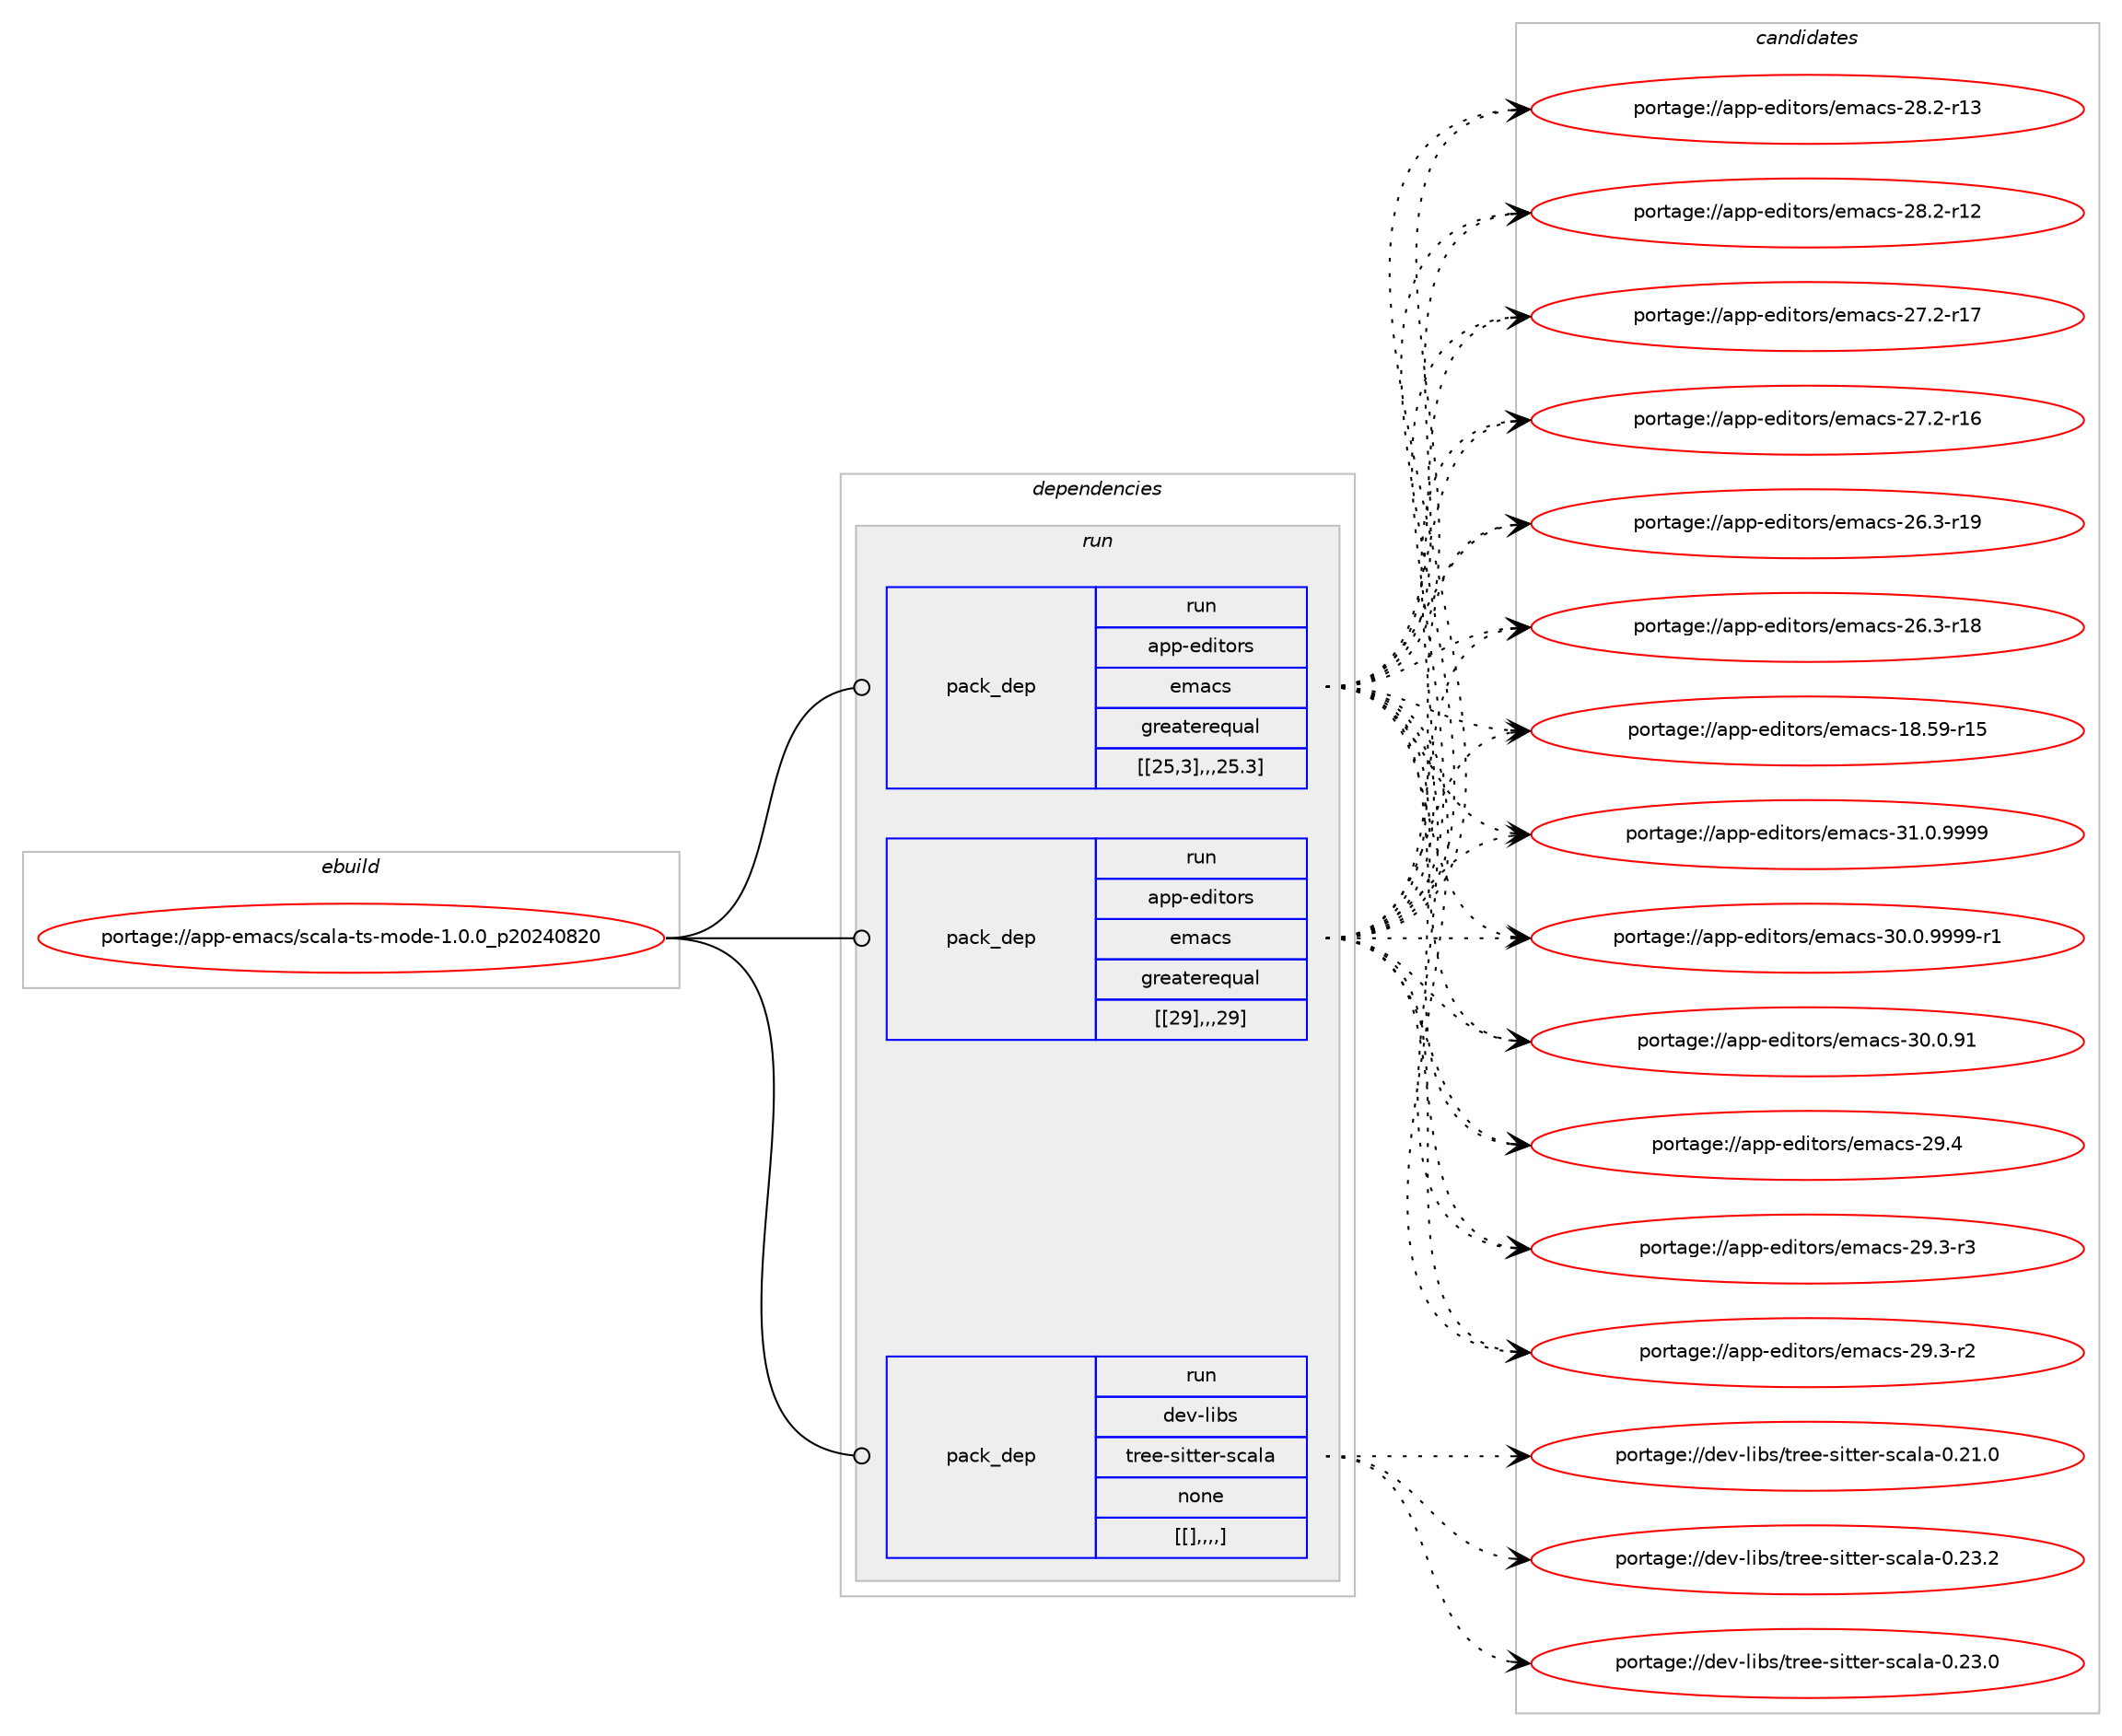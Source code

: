 digraph prolog {

# *************
# Graph options
# *************

newrank=true;
concentrate=true;
compound=true;
graph [rankdir=LR,fontname=Helvetica,fontsize=10,ranksep=1.5];#, ranksep=2.5, nodesep=0.2];
edge  [arrowhead=vee];
node  [fontname=Helvetica,fontsize=10];

# **********
# The ebuild
# **********

subgraph cluster_leftcol {
color=gray;
label=<<i>ebuild</i>>;
id [label="portage://app-emacs/scala-ts-mode-1.0.0_p20240820", color=red, width=4, href="../app-emacs/scala-ts-mode-1.0.0_p20240820.svg"];
}

# ****************
# The dependencies
# ****************

subgraph cluster_midcol {
color=gray;
label=<<i>dependencies</i>>;
subgraph cluster_compile {
fillcolor="#eeeeee";
style=filled;
label=<<i>compile</i>>;
}
subgraph cluster_compileandrun {
fillcolor="#eeeeee";
style=filled;
label=<<i>compile and run</i>>;
}
subgraph cluster_run {
fillcolor="#eeeeee";
style=filled;
label=<<i>run</i>>;
subgraph pack17112 {
dependency23677 [label=<<TABLE BORDER="0" CELLBORDER="1" CELLSPACING="0" CELLPADDING="4" WIDTH="220"><TR><TD ROWSPAN="6" CELLPADDING="30">pack_dep</TD></TR><TR><TD WIDTH="110">run</TD></TR><TR><TD>app-editors</TD></TR><TR><TD>emacs</TD></TR><TR><TD>greaterequal</TD></TR><TR><TD>[[25,3],,,25.3]</TD></TR></TABLE>>, shape=none, color=blue];
}
id:e -> dependency23677:w [weight=20,style="solid",arrowhead="odot"];
subgraph pack17113 {
dependency23678 [label=<<TABLE BORDER="0" CELLBORDER="1" CELLSPACING="0" CELLPADDING="4" WIDTH="220"><TR><TD ROWSPAN="6" CELLPADDING="30">pack_dep</TD></TR><TR><TD WIDTH="110">run</TD></TR><TR><TD>app-editors</TD></TR><TR><TD>emacs</TD></TR><TR><TD>greaterequal</TD></TR><TR><TD>[[29],,,29]</TD></TR></TABLE>>, shape=none, color=blue];
}
id:e -> dependency23678:w [weight=20,style="solid",arrowhead="odot"];
subgraph pack17114 {
dependency23679 [label=<<TABLE BORDER="0" CELLBORDER="1" CELLSPACING="0" CELLPADDING="4" WIDTH="220"><TR><TD ROWSPAN="6" CELLPADDING="30">pack_dep</TD></TR><TR><TD WIDTH="110">run</TD></TR><TR><TD>dev-libs</TD></TR><TR><TD>tree-sitter-scala</TD></TR><TR><TD>none</TD></TR><TR><TD>[[],,,,]</TD></TR></TABLE>>, shape=none, color=blue];
}
id:e -> dependency23679:w [weight=20,style="solid",arrowhead="odot"];
}
}

# **************
# The candidates
# **************

subgraph cluster_choices {
rank=same;
color=gray;
label=<<i>candidates</i>>;

subgraph choice17112 {
color=black;
nodesep=1;
choice971121124510110010511611111411547101109979911545514946484657575757 [label="portage://app-editors/emacs-31.0.9999", color=red, width=4,href="../app-editors/emacs-31.0.9999.svg"];
choice9711211245101100105116111114115471011099799115455148464846575757574511449 [label="portage://app-editors/emacs-30.0.9999-r1", color=red, width=4,href="../app-editors/emacs-30.0.9999-r1.svg"];
choice97112112451011001051161111141154710110997991154551484648465749 [label="portage://app-editors/emacs-30.0.91", color=red, width=4,href="../app-editors/emacs-30.0.91.svg"];
choice97112112451011001051161111141154710110997991154550574652 [label="portage://app-editors/emacs-29.4", color=red, width=4,href="../app-editors/emacs-29.4.svg"];
choice971121124510110010511611111411547101109979911545505746514511451 [label="portage://app-editors/emacs-29.3-r3", color=red, width=4,href="../app-editors/emacs-29.3-r3.svg"];
choice971121124510110010511611111411547101109979911545505746514511450 [label="portage://app-editors/emacs-29.3-r2", color=red, width=4,href="../app-editors/emacs-29.3-r2.svg"];
choice97112112451011001051161111141154710110997991154550564650451144951 [label="portage://app-editors/emacs-28.2-r13", color=red, width=4,href="../app-editors/emacs-28.2-r13.svg"];
choice97112112451011001051161111141154710110997991154550564650451144950 [label="portage://app-editors/emacs-28.2-r12", color=red, width=4,href="../app-editors/emacs-28.2-r12.svg"];
choice97112112451011001051161111141154710110997991154550554650451144955 [label="portage://app-editors/emacs-27.2-r17", color=red, width=4,href="../app-editors/emacs-27.2-r17.svg"];
choice97112112451011001051161111141154710110997991154550554650451144954 [label="portage://app-editors/emacs-27.2-r16", color=red, width=4,href="../app-editors/emacs-27.2-r16.svg"];
choice97112112451011001051161111141154710110997991154550544651451144957 [label="portage://app-editors/emacs-26.3-r19", color=red, width=4,href="../app-editors/emacs-26.3-r19.svg"];
choice97112112451011001051161111141154710110997991154550544651451144956 [label="portage://app-editors/emacs-26.3-r18", color=red, width=4,href="../app-editors/emacs-26.3-r18.svg"];
choice9711211245101100105116111114115471011099799115454956465357451144953 [label="portage://app-editors/emacs-18.59-r15", color=red, width=4,href="../app-editors/emacs-18.59-r15.svg"];
dependency23677:e -> choice971121124510110010511611111411547101109979911545514946484657575757:w [style=dotted,weight="100"];
dependency23677:e -> choice9711211245101100105116111114115471011099799115455148464846575757574511449:w [style=dotted,weight="100"];
dependency23677:e -> choice97112112451011001051161111141154710110997991154551484648465749:w [style=dotted,weight="100"];
dependency23677:e -> choice97112112451011001051161111141154710110997991154550574652:w [style=dotted,weight="100"];
dependency23677:e -> choice971121124510110010511611111411547101109979911545505746514511451:w [style=dotted,weight="100"];
dependency23677:e -> choice971121124510110010511611111411547101109979911545505746514511450:w [style=dotted,weight="100"];
dependency23677:e -> choice97112112451011001051161111141154710110997991154550564650451144951:w [style=dotted,weight="100"];
dependency23677:e -> choice97112112451011001051161111141154710110997991154550564650451144950:w [style=dotted,weight="100"];
dependency23677:e -> choice97112112451011001051161111141154710110997991154550554650451144955:w [style=dotted,weight="100"];
dependency23677:e -> choice97112112451011001051161111141154710110997991154550554650451144954:w [style=dotted,weight="100"];
dependency23677:e -> choice97112112451011001051161111141154710110997991154550544651451144957:w [style=dotted,weight="100"];
dependency23677:e -> choice97112112451011001051161111141154710110997991154550544651451144956:w [style=dotted,weight="100"];
dependency23677:e -> choice9711211245101100105116111114115471011099799115454956465357451144953:w [style=dotted,weight="100"];
}
subgraph choice17113 {
color=black;
nodesep=1;
choice971121124510110010511611111411547101109979911545514946484657575757 [label="portage://app-editors/emacs-31.0.9999", color=red, width=4,href="../app-editors/emacs-31.0.9999.svg"];
choice9711211245101100105116111114115471011099799115455148464846575757574511449 [label="portage://app-editors/emacs-30.0.9999-r1", color=red, width=4,href="../app-editors/emacs-30.0.9999-r1.svg"];
choice97112112451011001051161111141154710110997991154551484648465749 [label="portage://app-editors/emacs-30.0.91", color=red, width=4,href="../app-editors/emacs-30.0.91.svg"];
choice97112112451011001051161111141154710110997991154550574652 [label="portage://app-editors/emacs-29.4", color=red, width=4,href="../app-editors/emacs-29.4.svg"];
choice971121124510110010511611111411547101109979911545505746514511451 [label="portage://app-editors/emacs-29.3-r3", color=red, width=4,href="../app-editors/emacs-29.3-r3.svg"];
choice971121124510110010511611111411547101109979911545505746514511450 [label="portage://app-editors/emacs-29.3-r2", color=red, width=4,href="../app-editors/emacs-29.3-r2.svg"];
choice97112112451011001051161111141154710110997991154550564650451144951 [label="portage://app-editors/emacs-28.2-r13", color=red, width=4,href="../app-editors/emacs-28.2-r13.svg"];
choice97112112451011001051161111141154710110997991154550564650451144950 [label="portage://app-editors/emacs-28.2-r12", color=red, width=4,href="../app-editors/emacs-28.2-r12.svg"];
choice97112112451011001051161111141154710110997991154550554650451144955 [label="portage://app-editors/emacs-27.2-r17", color=red, width=4,href="../app-editors/emacs-27.2-r17.svg"];
choice97112112451011001051161111141154710110997991154550554650451144954 [label="portage://app-editors/emacs-27.2-r16", color=red, width=4,href="../app-editors/emacs-27.2-r16.svg"];
choice97112112451011001051161111141154710110997991154550544651451144957 [label="portage://app-editors/emacs-26.3-r19", color=red, width=4,href="../app-editors/emacs-26.3-r19.svg"];
choice97112112451011001051161111141154710110997991154550544651451144956 [label="portage://app-editors/emacs-26.3-r18", color=red, width=4,href="../app-editors/emacs-26.3-r18.svg"];
choice9711211245101100105116111114115471011099799115454956465357451144953 [label="portage://app-editors/emacs-18.59-r15", color=red, width=4,href="../app-editors/emacs-18.59-r15.svg"];
dependency23678:e -> choice971121124510110010511611111411547101109979911545514946484657575757:w [style=dotted,weight="100"];
dependency23678:e -> choice9711211245101100105116111114115471011099799115455148464846575757574511449:w [style=dotted,weight="100"];
dependency23678:e -> choice97112112451011001051161111141154710110997991154551484648465749:w [style=dotted,weight="100"];
dependency23678:e -> choice97112112451011001051161111141154710110997991154550574652:w [style=dotted,weight="100"];
dependency23678:e -> choice971121124510110010511611111411547101109979911545505746514511451:w [style=dotted,weight="100"];
dependency23678:e -> choice971121124510110010511611111411547101109979911545505746514511450:w [style=dotted,weight="100"];
dependency23678:e -> choice97112112451011001051161111141154710110997991154550564650451144951:w [style=dotted,weight="100"];
dependency23678:e -> choice97112112451011001051161111141154710110997991154550564650451144950:w [style=dotted,weight="100"];
dependency23678:e -> choice97112112451011001051161111141154710110997991154550554650451144955:w [style=dotted,weight="100"];
dependency23678:e -> choice97112112451011001051161111141154710110997991154550554650451144954:w [style=dotted,weight="100"];
dependency23678:e -> choice97112112451011001051161111141154710110997991154550544651451144957:w [style=dotted,weight="100"];
dependency23678:e -> choice97112112451011001051161111141154710110997991154550544651451144956:w [style=dotted,weight="100"];
dependency23678:e -> choice9711211245101100105116111114115471011099799115454956465357451144953:w [style=dotted,weight="100"];
}
subgraph choice17114 {
color=black;
nodesep=1;
choice100101118451081059811547116114101101451151051161161011144511599971089745484650514650 [label="portage://dev-libs/tree-sitter-scala-0.23.2", color=red, width=4,href="../dev-libs/tree-sitter-scala-0.23.2.svg"];
choice100101118451081059811547116114101101451151051161161011144511599971089745484650514648 [label="portage://dev-libs/tree-sitter-scala-0.23.0", color=red, width=4,href="../dev-libs/tree-sitter-scala-0.23.0.svg"];
choice100101118451081059811547116114101101451151051161161011144511599971089745484650494648 [label="portage://dev-libs/tree-sitter-scala-0.21.0", color=red, width=4,href="../dev-libs/tree-sitter-scala-0.21.0.svg"];
dependency23679:e -> choice100101118451081059811547116114101101451151051161161011144511599971089745484650514650:w [style=dotted,weight="100"];
dependency23679:e -> choice100101118451081059811547116114101101451151051161161011144511599971089745484650514648:w [style=dotted,weight="100"];
dependency23679:e -> choice100101118451081059811547116114101101451151051161161011144511599971089745484650494648:w [style=dotted,weight="100"];
}
}

}
